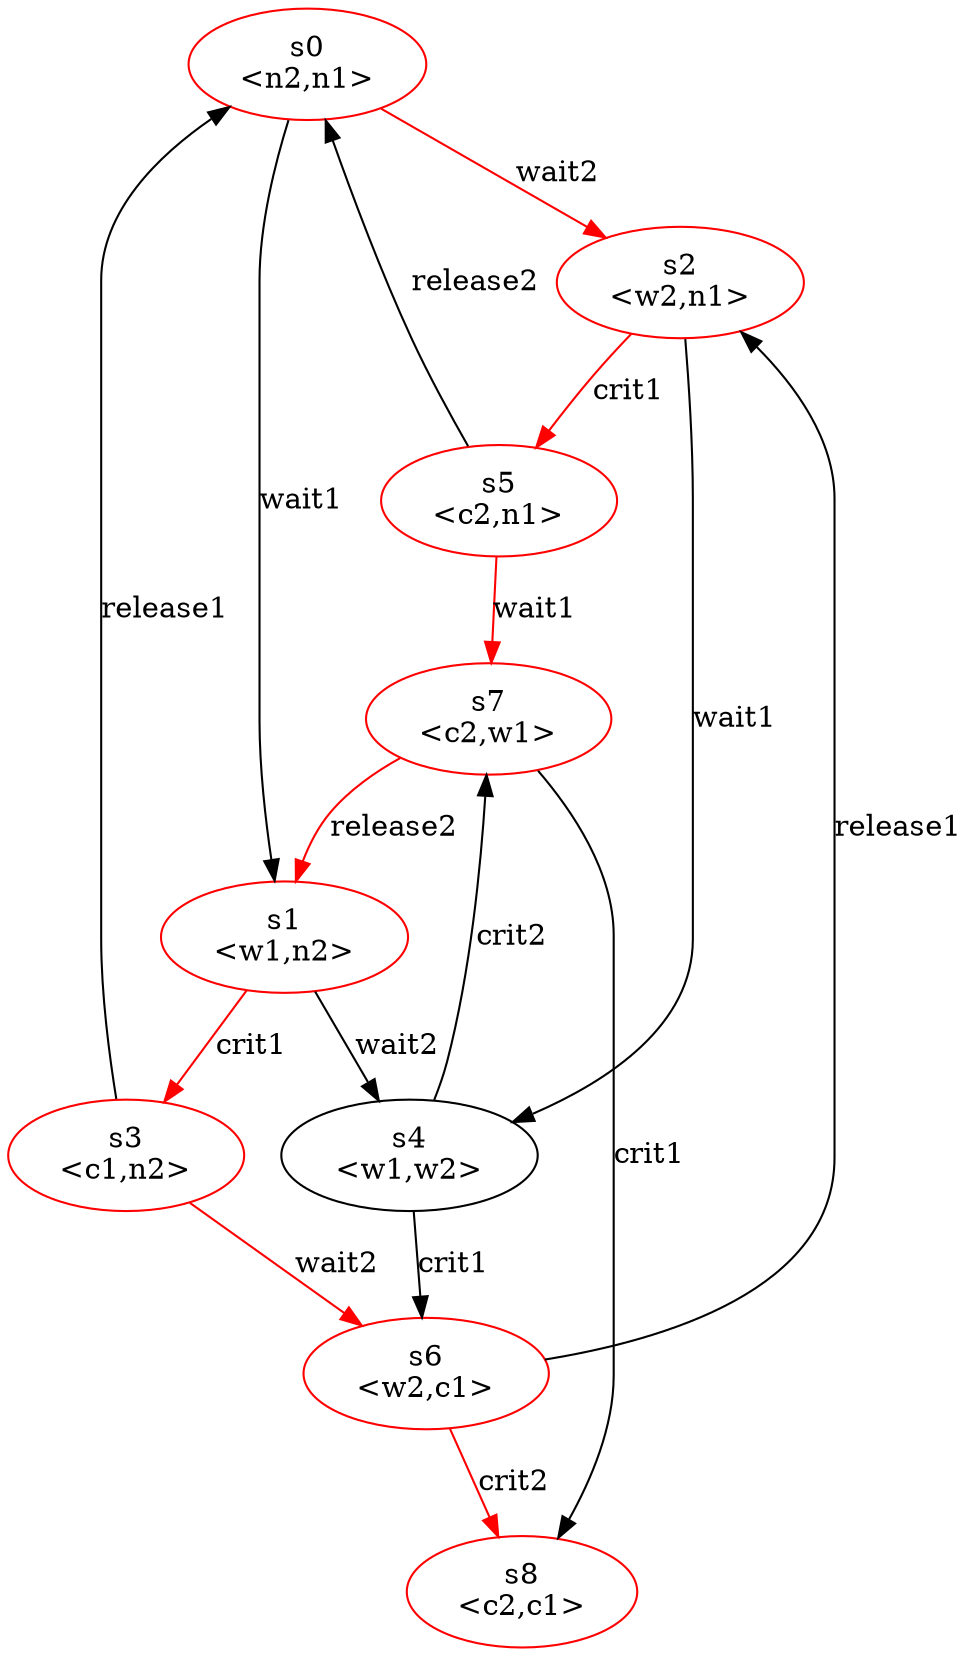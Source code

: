 // Transition System
digraph {
	s0 [label="s0
<n2,n1>" color=red]
	s2 [label="s2
<w2,n1>" color=red]
	s5 [label="s5
<c2,n1>" color=red]
	s7 [label="s7
<c2,w1>" color=red]
	s1 [label="s1
<w1,n2>" color=red]
	s3 [label="s3
<c1,n2>" color=red]
	s6 [label="s6
<w2,c1>" color=red]
	s8 [label="s8
<c2,c1>" color=red]
	s4 [label="s4
<w1,w2>"]
	s0 -> s1 [label=wait1]
	s0 -> s2 [label=wait2 color=red]
	s1 -> s3 [label=crit1 color=red]
	s1 -> s4 [label=wait2]
	s2 -> s4 [label=wait1]
	s2 -> s5 [label=crit1 color=red]
	s3 -> s0 [label=release1]
	s3 -> s6 [label=wait2 color=red]
	s4 -> s6 [label=crit1]
	s4 -> s7 [label=crit2]
	s5 -> s0 [label=release2]
	s5 -> s7 [label=wait1 color=red]
	s6 -> s2 [label=release1]
	s7 -> s1 [label=release2 color=red]
	s6 -> s8 [label=crit2 color=red]
	s7 -> s8 [label=crit1]
}
